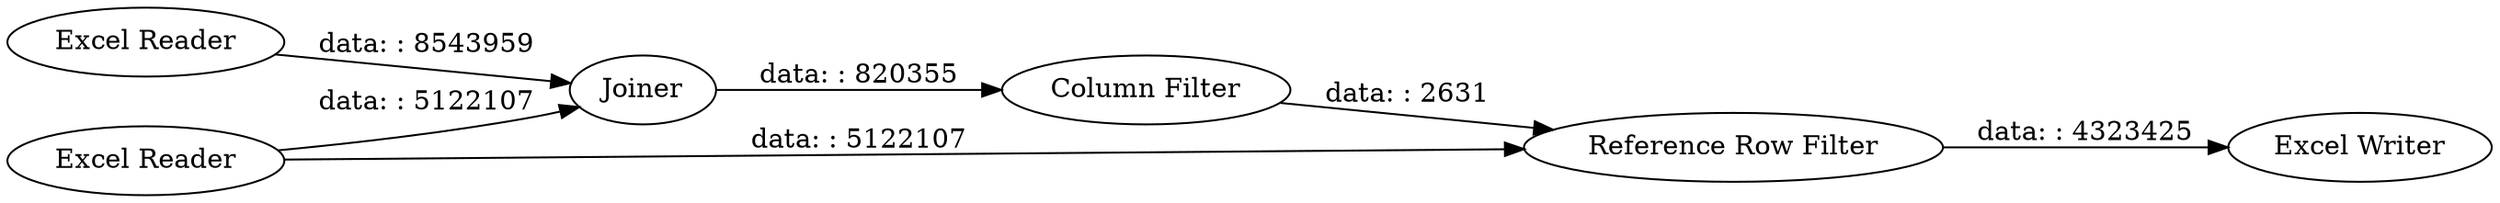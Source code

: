 digraph {
	"-4049574627513437672_20" [label="Excel Reader"]
	"-4049574627513437672_21" [label=Joiner]
	"-4049574627513437672_36" [label="Column Filter"]
	"-4049574627513437672_34" [label="Excel Writer"]
	"-4049574627513437672_45" [label="Reference Row Filter"]
	"-4049574627513437672_19" [label="Excel Reader"]
	"-4049574627513437672_21" -> "-4049574627513437672_36" [label="data: : 820355"]
	"-4049574627513437672_19" -> "-4049574627513437672_45" [label="data: : 5122107"]
	"-4049574627513437672_20" -> "-4049574627513437672_21" [label="data: : 8543959"]
	"-4049574627513437672_19" -> "-4049574627513437672_21" [label="data: : 5122107"]
	"-4049574627513437672_45" -> "-4049574627513437672_34" [label="data: : 4323425"]
	"-4049574627513437672_36" -> "-4049574627513437672_45" [label="data: : 2631"]
	rankdir=LR
}
